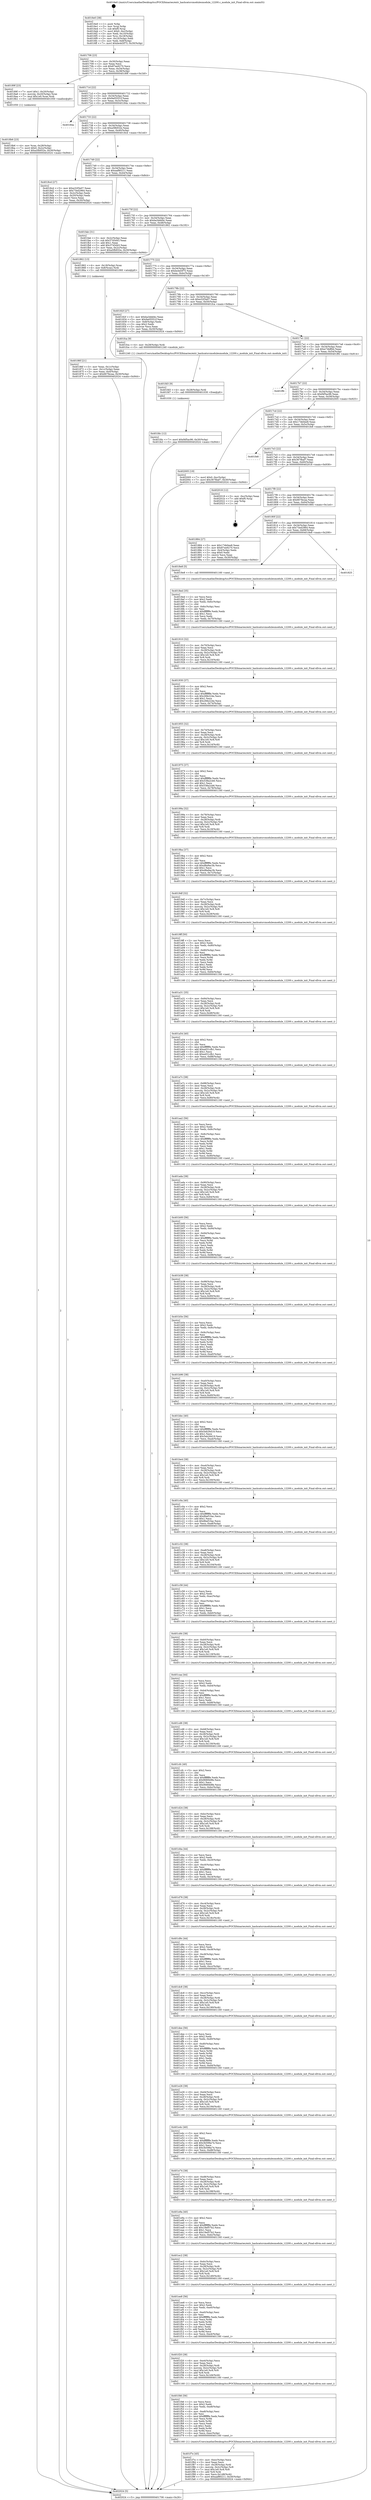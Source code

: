 digraph "0x4016e0" {
  label = "0x4016e0 (/mnt/c/Users/mathe/Desktop/tcc/POCII/binaries/extr_hashcatsrcmodulesmodule_12200.c_module_init_Final-ollvm.out::main(0))"
  labelloc = "t"
  node[shape=record]

  Entry [label="",width=0.3,height=0.3,shape=circle,fillcolor=black,style=filled]
  "0x401706" [label="{
     0x401706 [23]\l
     | [instrs]\l
     &nbsp;&nbsp;0x401706 \<+3\>: mov -0x30(%rbp),%eax\l
     &nbsp;&nbsp;0x401709 \<+2\>: mov %eax,%ecx\l
     &nbsp;&nbsp;0x40170b \<+6\>: sub $0x87ee9270,%ecx\l
     &nbsp;&nbsp;0x401711 \<+3\>: mov %eax,-0x34(%rbp)\l
     &nbsp;&nbsp;0x401714 \<+3\>: mov %ecx,-0x38(%rbp)\l
     &nbsp;&nbsp;0x401717 \<+6\>: je 000000000040189f \<main+0x1bf\>\l
  }"]
  "0x40189f" [label="{
     0x40189f [23]\l
     | [instrs]\l
     &nbsp;&nbsp;0x40189f \<+7\>: movl $0x1,-0x20(%rbp)\l
     &nbsp;&nbsp;0x4018a6 \<+4\>: movslq -0x20(%rbp),%rax\l
     &nbsp;&nbsp;0x4018aa \<+7\>: imul $0x1e0,%rax,%rdi\l
     &nbsp;&nbsp;0x4018b1 \<+5\>: call 0000000000401050 \<malloc@plt\>\l
     | [calls]\l
     &nbsp;&nbsp;0x401050 \{1\} (unknown)\l
  }"]
  "0x40171d" [label="{
     0x40171d [22]\l
     | [instrs]\l
     &nbsp;&nbsp;0x40171d \<+5\>: jmp 0000000000401722 \<main+0x42\>\l
     &nbsp;&nbsp;0x401722 \<+3\>: mov -0x34(%rbp),%eax\l
     &nbsp;&nbsp;0x401725 \<+5\>: sub $0x9a05551f,%eax\l
     &nbsp;&nbsp;0x40172a \<+3\>: mov %eax,-0x3c(%rbp)\l
     &nbsp;&nbsp;0x40172d \<+6\>: je 000000000040184a \<main+0x16a\>\l
  }"]
  Exit [label="",width=0.3,height=0.3,shape=circle,fillcolor=black,style=filled,peripheries=2]
  "0x40184a" [label="{
     0x40184a\l
  }", style=dashed]
  "0x401733" [label="{
     0x401733 [22]\l
     | [instrs]\l
     &nbsp;&nbsp;0x401733 \<+5\>: jmp 0000000000401738 \<main+0x58\>\l
     &nbsp;&nbsp;0x401738 \<+3\>: mov -0x34(%rbp),%eax\l
     &nbsp;&nbsp;0x40173b \<+5\>: sub $0xa5fb932e,%eax\l
     &nbsp;&nbsp;0x401740 \<+3\>: mov %eax,-0x40(%rbp)\l
     &nbsp;&nbsp;0x401743 \<+6\>: je 00000000004018cd \<main+0x1ed\>\l
  }"]
  "0x401fdc" [label="{
     0x401fdc [12]\l
     | [instrs]\l
     &nbsp;&nbsp;0x401fdc \<+7\>: movl $0xf4f5ac96,-0x30(%rbp)\l
     &nbsp;&nbsp;0x401fe3 \<+5\>: jmp 0000000000402024 \<main+0x944\>\l
  }"]
  "0x4018cd" [label="{
     0x4018cd [27]\l
     | [instrs]\l
     &nbsp;&nbsp;0x4018cd \<+5\>: mov $0xe32f3e07,%eax\l
     &nbsp;&nbsp;0x4018d2 \<+5\>: mov $0x73ed2964,%ecx\l
     &nbsp;&nbsp;0x4018d7 \<+3\>: mov -0x2c(%rbp),%edx\l
     &nbsp;&nbsp;0x4018da \<+3\>: cmp -0x20(%rbp),%edx\l
     &nbsp;&nbsp;0x4018dd \<+3\>: cmovl %ecx,%eax\l
     &nbsp;&nbsp;0x4018e0 \<+3\>: mov %eax,-0x30(%rbp)\l
     &nbsp;&nbsp;0x4018e3 \<+5\>: jmp 0000000000402024 \<main+0x944\>\l
  }"]
  "0x401749" [label="{
     0x401749 [22]\l
     | [instrs]\l
     &nbsp;&nbsp;0x401749 \<+5\>: jmp 000000000040174e \<main+0x6e\>\l
     &nbsp;&nbsp;0x40174e \<+3\>: mov -0x34(%rbp),%eax\l
     &nbsp;&nbsp;0x401751 \<+5\>: sub $0xaaf80211,%eax\l
     &nbsp;&nbsp;0x401756 \<+3\>: mov %eax,-0x44(%rbp)\l
     &nbsp;&nbsp;0x401759 \<+6\>: je 0000000000401fab \<main+0x8cb\>\l
  }"]
  "0x401fd3" [label="{
     0x401fd3 [9]\l
     | [instrs]\l
     &nbsp;&nbsp;0x401fd3 \<+4\>: mov -0x28(%rbp),%rdi\l
     &nbsp;&nbsp;0x401fd7 \<+5\>: call 0000000000401030 \<free@plt\>\l
     | [calls]\l
     &nbsp;&nbsp;0x401030 \{1\} (unknown)\l
  }"]
  "0x401fab" [label="{
     0x401fab [31]\l
     | [instrs]\l
     &nbsp;&nbsp;0x401fab \<+3\>: mov -0x2c(%rbp),%eax\l
     &nbsp;&nbsp;0x401fae \<+5\>: sub $0x3745d43,%eax\l
     &nbsp;&nbsp;0x401fb3 \<+3\>: add $0x1,%eax\l
     &nbsp;&nbsp;0x401fb6 \<+5\>: add $0x3745d43,%eax\l
     &nbsp;&nbsp;0x401fbb \<+3\>: mov %eax,-0x2c(%rbp)\l
     &nbsp;&nbsp;0x401fbe \<+7\>: movl $0xa5fb932e,-0x30(%rbp)\l
     &nbsp;&nbsp;0x401fc5 \<+5\>: jmp 0000000000402024 \<main+0x944\>\l
  }"]
  "0x40175f" [label="{
     0x40175f [22]\l
     | [instrs]\l
     &nbsp;&nbsp;0x40175f \<+5\>: jmp 0000000000401764 \<main+0x84\>\l
     &nbsp;&nbsp;0x401764 \<+3\>: mov -0x34(%rbp),%eax\l
     &nbsp;&nbsp;0x401767 \<+5\>: sub $0xba3ddd4c,%eax\l
     &nbsp;&nbsp;0x40176c \<+3\>: mov %eax,-0x48(%rbp)\l
     &nbsp;&nbsp;0x40176f \<+6\>: je 0000000000401862 \<main+0x182\>\l
  }"]
  "0x401f7e" [label="{
     0x401f7e [45]\l
     | [instrs]\l
     &nbsp;&nbsp;0x401f7e \<+6\>: mov -0xec(%rbp),%ecx\l
     &nbsp;&nbsp;0x401f84 \<+3\>: imul %eax,%ecx\l
     &nbsp;&nbsp;0x401f87 \<+4\>: mov -0x28(%rbp),%rdi\l
     &nbsp;&nbsp;0x401f8b \<+4\>: movslq -0x2c(%rbp),%r8\l
     &nbsp;&nbsp;0x401f8f \<+7\>: imul $0x1e0,%r8,%r8\l
     &nbsp;&nbsp;0x401f96 \<+3\>: add %r8,%rdi\l
     &nbsp;&nbsp;0x401f99 \<+6\>: mov %ecx,0x1d8(%rdi)\l
     &nbsp;&nbsp;0x401f9f \<+7\>: movl $0xaaf80211,-0x30(%rbp)\l
     &nbsp;&nbsp;0x401fa6 \<+5\>: jmp 0000000000402024 \<main+0x944\>\l
  }"]
  "0x401862" [label="{
     0x401862 [13]\l
     | [instrs]\l
     &nbsp;&nbsp;0x401862 \<+4\>: mov -0x18(%rbp),%rax\l
     &nbsp;&nbsp;0x401866 \<+4\>: mov 0x8(%rax),%rdi\l
     &nbsp;&nbsp;0x40186a \<+5\>: call 0000000000401060 \<atoi@plt\>\l
     | [calls]\l
     &nbsp;&nbsp;0x401060 \{1\} (unknown)\l
  }"]
  "0x401775" [label="{
     0x401775 [22]\l
     | [instrs]\l
     &nbsp;&nbsp;0x401775 \<+5\>: jmp 000000000040177a \<main+0x9a\>\l
     &nbsp;&nbsp;0x40177a \<+3\>: mov -0x34(%rbp),%eax\l
     &nbsp;&nbsp;0x40177d \<+5\>: sub $0xbe4d3f75,%eax\l
     &nbsp;&nbsp;0x401782 \<+3\>: mov %eax,-0x4c(%rbp)\l
     &nbsp;&nbsp;0x401785 \<+6\>: je 000000000040182f \<main+0x14f\>\l
  }"]
  "0x401f46" [label="{
     0x401f46 [56]\l
     | [instrs]\l
     &nbsp;&nbsp;0x401f46 \<+2\>: xor %ecx,%ecx\l
     &nbsp;&nbsp;0x401f48 \<+5\>: mov $0x2,%edx\l
     &nbsp;&nbsp;0x401f4d \<+6\>: mov %edx,-0xe8(%rbp)\l
     &nbsp;&nbsp;0x401f53 \<+1\>: cltd\l
     &nbsp;&nbsp;0x401f54 \<+6\>: mov -0xe8(%rbp),%esi\l
     &nbsp;&nbsp;0x401f5a \<+2\>: idiv %esi\l
     &nbsp;&nbsp;0x401f5c \<+6\>: imul $0xfffffffe,%edx,%edx\l
     &nbsp;&nbsp;0x401f62 \<+3\>: mov %ecx,%r9d\l
     &nbsp;&nbsp;0x401f65 \<+3\>: sub %edx,%r9d\l
     &nbsp;&nbsp;0x401f68 \<+2\>: mov %ecx,%edx\l
     &nbsp;&nbsp;0x401f6a \<+3\>: sub $0x1,%edx\l
     &nbsp;&nbsp;0x401f6d \<+3\>: add %edx,%r9d\l
     &nbsp;&nbsp;0x401f70 \<+3\>: sub %r9d,%ecx\l
     &nbsp;&nbsp;0x401f73 \<+6\>: mov %ecx,-0xec(%rbp)\l
     &nbsp;&nbsp;0x401f79 \<+5\>: call 0000000000401160 \<next_i\>\l
     | [calls]\l
     &nbsp;&nbsp;0x401160 \{1\} (/mnt/c/Users/mathe/Desktop/tcc/POCII/binaries/extr_hashcatsrcmodulesmodule_12200.c_module_init_Final-ollvm.out::next_i)\l
  }"]
  "0x40182f" [label="{
     0x40182f [27]\l
     | [instrs]\l
     &nbsp;&nbsp;0x40182f \<+5\>: mov $0xba3ddd4c,%eax\l
     &nbsp;&nbsp;0x401834 \<+5\>: mov $0x9a05551f,%ecx\l
     &nbsp;&nbsp;0x401839 \<+3\>: mov -0x8(%rbp),%edx\l
     &nbsp;&nbsp;0x40183c \<+3\>: cmp $0x2,%edx\l
     &nbsp;&nbsp;0x40183f \<+3\>: cmovne %ecx,%eax\l
     &nbsp;&nbsp;0x401842 \<+3\>: mov %eax,-0x30(%rbp)\l
     &nbsp;&nbsp;0x401845 \<+5\>: jmp 0000000000402024 \<main+0x944\>\l
  }"]
  "0x40178b" [label="{
     0x40178b [22]\l
     | [instrs]\l
     &nbsp;&nbsp;0x40178b \<+5\>: jmp 0000000000401790 \<main+0xb0\>\l
     &nbsp;&nbsp;0x401790 \<+3\>: mov -0x34(%rbp),%eax\l
     &nbsp;&nbsp;0x401793 \<+5\>: sub $0xe32f3e07,%eax\l
     &nbsp;&nbsp;0x401798 \<+3\>: mov %eax,-0x50(%rbp)\l
     &nbsp;&nbsp;0x40179b \<+6\>: je 0000000000401fca \<main+0x8ea\>\l
  }"]
  "0x402024" [label="{
     0x402024 [5]\l
     | [instrs]\l
     &nbsp;&nbsp;0x402024 \<+5\>: jmp 0000000000401706 \<main+0x26\>\l
  }"]
  "0x4016e0" [label="{
     0x4016e0 [38]\l
     | [instrs]\l
     &nbsp;&nbsp;0x4016e0 \<+1\>: push %rbp\l
     &nbsp;&nbsp;0x4016e1 \<+3\>: mov %rsp,%rbp\l
     &nbsp;&nbsp;0x4016e4 \<+7\>: sub $0xf0,%rsp\l
     &nbsp;&nbsp;0x4016eb \<+7\>: movl $0x0,-0xc(%rbp)\l
     &nbsp;&nbsp;0x4016f2 \<+3\>: mov %edi,-0x10(%rbp)\l
     &nbsp;&nbsp;0x4016f5 \<+4\>: mov %rsi,-0x18(%rbp)\l
     &nbsp;&nbsp;0x4016f9 \<+3\>: mov -0x10(%rbp),%edi\l
     &nbsp;&nbsp;0x4016fc \<+3\>: mov %edi,-0x8(%rbp)\l
     &nbsp;&nbsp;0x4016ff \<+7\>: movl $0xbe4d3f75,-0x30(%rbp)\l
  }"]
  "0x40186f" [label="{
     0x40186f [21]\l
     | [instrs]\l
     &nbsp;&nbsp;0x40186f \<+3\>: mov %eax,-0x1c(%rbp)\l
     &nbsp;&nbsp;0x401872 \<+3\>: mov -0x1c(%rbp),%eax\l
     &nbsp;&nbsp;0x401875 \<+3\>: mov %eax,-0x4(%rbp)\l
     &nbsp;&nbsp;0x401878 \<+7\>: movl $0x667fecaa,-0x30(%rbp)\l
     &nbsp;&nbsp;0x40187f \<+5\>: jmp 0000000000402024 \<main+0x944\>\l
  }"]
  "0x401f20" [label="{
     0x401f20 [38]\l
     | [instrs]\l
     &nbsp;&nbsp;0x401f20 \<+6\>: mov -0xe4(%rbp),%ecx\l
     &nbsp;&nbsp;0x401f26 \<+3\>: imul %eax,%ecx\l
     &nbsp;&nbsp;0x401f29 \<+4\>: mov -0x28(%rbp),%rdi\l
     &nbsp;&nbsp;0x401f2d \<+4\>: movslq -0x2c(%rbp),%r8\l
     &nbsp;&nbsp;0x401f31 \<+7\>: imul $0x1e0,%r8,%r8\l
     &nbsp;&nbsp;0x401f38 \<+3\>: add %r8,%rdi\l
     &nbsp;&nbsp;0x401f3b \<+6\>: mov %ecx,0x1d4(%rdi)\l
     &nbsp;&nbsp;0x401f41 \<+5\>: call 0000000000401160 \<next_i\>\l
     | [calls]\l
     &nbsp;&nbsp;0x401160 \{1\} (/mnt/c/Users/mathe/Desktop/tcc/POCII/binaries/extr_hashcatsrcmodulesmodule_12200.c_module_init_Final-ollvm.out::next_i)\l
  }"]
  "0x401fca" [label="{
     0x401fca [9]\l
     | [instrs]\l
     &nbsp;&nbsp;0x401fca \<+4\>: mov -0x28(%rbp),%rdi\l
     &nbsp;&nbsp;0x401fce \<+5\>: call 0000000000401240 \<module_init\>\l
     | [calls]\l
     &nbsp;&nbsp;0x401240 \{1\} (/mnt/c/Users/mathe/Desktop/tcc/POCII/binaries/extr_hashcatsrcmodulesmodule_12200.c_module_init_Final-ollvm.out::module_init)\l
  }"]
  "0x4017a1" [label="{
     0x4017a1 [22]\l
     | [instrs]\l
     &nbsp;&nbsp;0x4017a1 \<+5\>: jmp 00000000004017a6 \<main+0xc6\>\l
     &nbsp;&nbsp;0x4017a6 \<+3\>: mov -0x34(%rbp),%eax\l
     &nbsp;&nbsp;0x4017a9 \<+5\>: sub $0xe74bff44,%eax\l
     &nbsp;&nbsp;0x4017ae \<+3\>: mov %eax,-0x54(%rbp)\l
     &nbsp;&nbsp;0x4017b1 \<+6\>: je 0000000000401ff4 \<main+0x914\>\l
  }"]
  "0x401ee8" [label="{
     0x401ee8 [56]\l
     | [instrs]\l
     &nbsp;&nbsp;0x401ee8 \<+2\>: xor %ecx,%ecx\l
     &nbsp;&nbsp;0x401eea \<+5\>: mov $0x2,%edx\l
     &nbsp;&nbsp;0x401eef \<+6\>: mov %edx,-0xe0(%rbp)\l
     &nbsp;&nbsp;0x401ef5 \<+1\>: cltd\l
     &nbsp;&nbsp;0x401ef6 \<+6\>: mov -0xe0(%rbp),%esi\l
     &nbsp;&nbsp;0x401efc \<+2\>: idiv %esi\l
     &nbsp;&nbsp;0x401efe \<+6\>: imul $0xfffffffe,%edx,%edx\l
     &nbsp;&nbsp;0x401f04 \<+3\>: mov %ecx,%r9d\l
     &nbsp;&nbsp;0x401f07 \<+3\>: sub %edx,%r9d\l
     &nbsp;&nbsp;0x401f0a \<+2\>: mov %ecx,%edx\l
     &nbsp;&nbsp;0x401f0c \<+3\>: sub $0x1,%edx\l
     &nbsp;&nbsp;0x401f0f \<+3\>: add %edx,%r9d\l
     &nbsp;&nbsp;0x401f12 \<+3\>: sub %r9d,%ecx\l
     &nbsp;&nbsp;0x401f15 \<+6\>: mov %ecx,-0xe4(%rbp)\l
     &nbsp;&nbsp;0x401f1b \<+5\>: call 0000000000401160 \<next_i\>\l
     | [calls]\l
     &nbsp;&nbsp;0x401160 \{1\} (/mnt/c/Users/mathe/Desktop/tcc/POCII/binaries/extr_hashcatsrcmodulesmodule_12200.c_module_init_Final-ollvm.out::next_i)\l
  }"]
  "0x401ff4" [label="{
     0x401ff4\l
  }", style=dashed]
  "0x4017b7" [label="{
     0x4017b7 [22]\l
     | [instrs]\l
     &nbsp;&nbsp;0x4017b7 \<+5\>: jmp 00000000004017bc \<main+0xdc\>\l
     &nbsp;&nbsp;0x4017bc \<+3\>: mov -0x34(%rbp),%eax\l
     &nbsp;&nbsp;0x4017bf \<+5\>: sub $0xf4f5ac96,%eax\l
     &nbsp;&nbsp;0x4017c4 \<+3\>: mov %eax,-0x58(%rbp)\l
     &nbsp;&nbsp;0x4017c7 \<+6\>: je 0000000000402005 \<main+0x925\>\l
  }"]
  "0x401ec2" [label="{
     0x401ec2 [38]\l
     | [instrs]\l
     &nbsp;&nbsp;0x401ec2 \<+6\>: mov -0xdc(%rbp),%ecx\l
     &nbsp;&nbsp;0x401ec8 \<+3\>: imul %eax,%ecx\l
     &nbsp;&nbsp;0x401ecb \<+4\>: mov -0x28(%rbp),%rdi\l
     &nbsp;&nbsp;0x401ecf \<+4\>: movslq -0x2c(%rbp),%r8\l
     &nbsp;&nbsp;0x401ed3 \<+7\>: imul $0x1e0,%r8,%r8\l
     &nbsp;&nbsp;0x401eda \<+3\>: add %r8,%rdi\l
     &nbsp;&nbsp;0x401edd \<+6\>: mov %ecx,0x1d0(%rdi)\l
     &nbsp;&nbsp;0x401ee3 \<+5\>: call 0000000000401160 \<next_i\>\l
     | [calls]\l
     &nbsp;&nbsp;0x401160 \{1\} (/mnt/c/Users/mathe/Desktop/tcc/POCII/binaries/extr_hashcatsrcmodulesmodule_12200.c_module_init_Final-ollvm.out::next_i)\l
  }"]
  "0x402005" [label="{
     0x402005 [19]\l
     | [instrs]\l
     &nbsp;&nbsp;0x402005 \<+7\>: movl $0x0,-0xc(%rbp)\l
     &nbsp;&nbsp;0x40200c \<+7\>: movl $0x367fbaf7,-0x30(%rbp)\l
     &nbsp;&nbsp;0x402013 \<+5\>: jmp 0000000000402024 \<main+0x944\>\l
  }"]
  "0x4017cd" [label="{
     0x4017cd [22]\l
     | [instrs]\l
     &nbsp;&nbsp;0x4017cd \<+5\>: jmp 00000000004017d2 \<main+0xf2\>\l
     &nbsp;&nbsp;0x4017d2 \<+3\>: mov -0x34(%rbp),%eax\l
     &nbsp;&nbsp;0x4017d5 \<+5\>: sub $0x174b0ee8,%eax\l
     &nbsp;&nbsp;0x4017da \<+3\>: mov %eax,-0x5c(%rbp)\l
     &nbsp;&nbsp;0x4017dd \<+6\>: je 0000000000401fe8 \<main+0x908\>\l
  }"]
  "0x401e9a" [label="{
     0x401e9a [40]\l
     | [instrs]\l
     &nbsp;&nbsp;0x401e9a \<+5\>: mov $0x2,%ecx\l
     &nbsp;&nbsp;0x401e9f \<+1\>: cltd\l
     &nbsp;&nbsp;0x401ea0 \<+2\>: idiv %ecx\l
     &nbsp;&nbsp;0x401ea2 \<+6\>: imul $0xfffffffe,%edx,%ecx\l
     &nbsp;&nbsp;0x401ea8 \<+6\>: add $0x19ef57b2,%ecx\l
     &nbsp;&nbsp;0x401eae \<+3\>: add $0x1,%ecx\l
     &nbsp;&nbsp;0x401eb1 \<+6\>: sub $0x19ef57b2,%ecx\l
     &nbsp;&nbsp;0x401eb7 \<+6\>: mov %ecx,-0xdc(%rbp)\l
     &nbsp;&nbsp;0x401ebd \<+5\>: call 0000000000401160 \<next_i\>\l
     | [calls]\l
     &nbsp;&nbsp;0x401160 \{1\} (/mnt/c/Users/mathe/Desktop/tcc/POCII/binaries/extr_hashcatsrcmodulesmodule_12200.c_module_init_Final-ollvm.out::next_i)\l
  }"]
  "0x401fe8" [label="{
     0x401fe8\l
  }", style=dashed]
  "0x4017e3" [label="{
     0x4017e3 [22]\l
     | [instrs]\l
     &nbsp;&nbsp;0x4017e3 \<+5\>: jmp 00000000004017e8 \<main+0x108\>\l
     &nbsp;&nbsp;0x4017e8 \<+3\>: mov -0x34(%rbp),%eax\l
     &nbsp;&nbsp;0x4017eb \<+5\>: sub $0x367fbaf7,%eax\l
     &nbsp;&nbsp;0x4017f0 \<+3\>: mov %eax,-0x60(%rbp)\l
     &nbsp;&nbsp;0x4017f3 \<+6\>: je 0000000000402018 \<main+0x938\>\l
  }"]
  "0x401e74" [label="{
     0x401e74 [38]\l
     | [instrs]\l
     &nbsp;&nbsp;0x401e74 \<+6\>: mov -0xd8(%rbp),%ecx\l
     &nbsp;&nbsp;0x401e7a \<+3\>: imul %eax,%ecx\l
     &nbsp;&nbsp;0x401e7d \<+4\>: mov -0x28(%rbp),%rdi\l
     &nbsp;&nbsp;0x401e81 \<+4\>: movslq -0x2c(%rbp),%r8\l
     &nbsp;&nbsp;0x401e85 \<+7\>: imul $0x1e0,%r8,%r8\l
     &nbsp;&nbsp;0x401e8c \<+3\>: add %r8,%rdi\l
     &nbsp;&nbsp;0x401e8f \<+6\>: mov %ecx,0x198(%rdi)\l
     &nbsp;&nbsp;0x401e95 \<+5\>: call 0000000000401160 \<next_i\>\l
     | [calls]\l
     &nbsp;&nbsp;0x401160 \{1\} (/mnt/c/Users/mathe/Desktop/tcc/POCII/binaries/extr_hashcatsrcmodulesmodule_12200.c_module_init_Final-ollvm.out::next_i)\l
  }"]
  "0x402018" [label="{
     0x402018 [12]\l
     | [instrs]\l
     &nbsp;&nbsp;0x402018 \<+3\>: mov -0xc(%rbp),%eax\l
     &nbsp;&nbsp;0x40201b \<+7\>: add $0xf0,%rsp\l
     &nbsp;&nbsp;0x402022 \<+1\>: pop %rbp\l
     &nbsp;&nbsp;0x402023 \<+1\>: ret\l
  }"]
  "0x4017f9" [label="{
     0x4017f9 [22]\l
     | [instrs]\l
     &nbsp;&nbsp;0x4017f9 \<+5\>: jmp 00000000004017fe \<main+0x11e\>\l
     &nbsp;&nbsp;0x4017fe \<+3\>: mov -0x34(%rbp),%eax\l
     &nbsp;&nbsp;0x401801 \<+5\>: sub $0x667fecaa,%eax\l
     &nbsp;&nbsp;0x401806 \<+3\>: mov %eax,-0x64(%rbp)\l
     &nbsp;&nbsp;0x401809 \<+6\>: je 0000000000401884 \<main+0x1a4\>\l
  }"]
  "0x401e4c" [label="{
     0x401e4c [40]\l
     | [instrs]\l
     &nbsp;&nbsp;0x401e4c \<+5\>: mov $0x2,%ecx\l
     &nbsp;&nbsp;0x401e51 \<+1\>: cltd\l
     &nbsp;&nbsp;0x401e52 \<+2\>: idiv %ecx\l
     &nbsp;&nbsp;0x401e54 \<+6\>: imul $0xfffffffe,%edx,%ecx\l
     &nbsp;&nbsp;0x401e5a \<+6\>: add $0x3b598a74,%ecx\l
     &nbsp;&nbsp;0x401e60 \<+3\>: add $0x1,%ecx\l
     &nbsp;&nbsp;0x401e63 \<+6\>: sub $0x3b598a74,%ecx\l
     &nbsp;&nbsp;0x401e69 \<+6\>: mov %ecx,-0xd8(%rbp)\l
     &nbsp;&nbsp;0x401e6f \<+5\>: call 0000000000401160 \<next_i\>\l
     | [calls]\l
     &nbsp;&nbsp;0x401160 \{1\} (/mnt/c/Users/mathe/Desktop/tcc/POCII/binaries/extr_hashcatsrcmodulesmodule_12200.c_module_init_Final-ollvm.out::next_i)\l
  }"]
  "0x401884" [label="{
     0x401884 [27]\l
     | [instrs]\l
     &nbsp;&nbsp;0x401884 \<+5\>: mov $0x174b0ee8,%eax\l
     &nbsp;&nbsp;0x401889 \<+5\>: mov $0x87ee9270,%ecx\l
     &nbsp;&nbsp;0x40188e \<+3\>: mov -0x4(%rbp),%edx\l
     &nbsp;&nbsp;0x401891 \<+3\>: cmp $0x0,%edx\l
     &nbsp;&nbsp;0x401894 \<+3\>: cmove %ecx,%eax\l
     &nbsp;&nbsp;0x401897 \<+3\>: mov %eax,-0x30(%rbp)\l
     &nbsp;&nbsp;0x40189a \<+5\>: jmp 0000000000402024 \<main+0x944\>\l
  }"]
  "0x40180f" [label="{
     0x40180f [22]\l
     | [instrs]\l
     &nbsp;&nbsp;0x40180f \<+5\>: jmp 0000000000401814 \<main+0x134\>\l
     &nbsp;&nbsp;0x401814 \<+3\>: mov -0x34(%rbp),%eax\l
     &nbsp;&nbsp;0x401817 \<+5\>: sub $0x73ed2964,%eax\l
     &nbsp;&nbsp;0x40181c \<+3\>: mov %eax,-0x68(%rbp)\l
     &nbsp;&nbsp;0x40181f \<+6\>: je 00000000004018e8 \<main+0x208\>\l
  }"]
  "0x4018b6" [label="{
     0x4018b6 [23]\l
     | [instrs]\l
     &nbsp;&nbsp;0x4018b6 \<+4\>: mov %rax,-0x28(%rbp)\l
     &nbsp;&nbsp;0x4018ba \<+7\>: movl $0x0,-0x2c(%rbp)\l
     &nbsp;&nbsp;0x4018c1 \<+7\>: movl $0xa5fb932e,-0x30(%rbp)\l
     &nbsp;&nbsp;0x4018c8 \<+5\>: jmp 0000000000402024 \<main+0x944\>\l
  }"]
  "0x401e26" [label="{
     0x401e26 [38]\l
     | [instrs]\l
     &nbsp;&nbsp;0x401e26 \<+6\>: mov -0xd4(%rbp),%ecx\l
     &nbsp;&nbsp;0x401e2c \<+3\>: imul %eax,%ecx\l
     &nbsp;&nbsp;0x401e2f \<+4\>: mov -0x28(%rbp),%rdi\l
     &nbsp;&nbsp;0x401e33 \<+4\>: movslq -0x2c(%rbp),%r8\l
     &nbsp;&nbsp;0x401e37 \<+7\>: imul $0x1e0,%r8,%r8\l
     &nbsp;&nbsp;0x401e3e \<+3\>: add %r8,%rdi\l
     &nbsp;&nbsp;0x401e41 \<+6\>: mov %ecx,0x194(%rdi)\l
     &nbsp;&nbsp;0x401e47 \<+5\>: call 0000000000401160 \<next_i\>\l
     | [calls]\l
     &nbsp;&nbsp;0x401160 \{1\} (/mnt/c/Users/mathe/Desktop/tcc/POCII/binaries/extr_hashcatsrcmodulesmodule_12200.c_module_init_Final-ollvm.out::next_i)\l
  }"]
  "0x4018e8" [label="{
     0x4018e8 [5]\l
     | [instrs]\l
     &nbsp;&nbsp;0x4018e8 \<+5\>: call 0000000000401160 \<next_i\>\l
     | [calls]\l
     &nbsp;&nbsp;0x401160 \{1\} (/mnt/c/Users/mathe/Desktop/tcc/POCII/binaries/extr_hashcatsrcmodulesmodule_12200.c_module_init_Final-ollvm.out::next_i)\l
  }"]
  "0x401825" [label="{
     0x401825\l
  }", style=dashed]
  "0x4018ed" [label="{
     0x4018ed [35]\l
     | [instrs]\l
     &nbsp;&nbsp;0x4018ed \<+2\>: xor %ecx,%ecx\l
     &nbsp;&nbsp;0x4018ef \<+5\>: mov $0x2,%edx\l
     &nbsp;&nbsp;0x4018f4 \<+3\>: mov %edx,-0x6c(%rbp)\l
     &nbsp;&nbsp;0x4018f7 \<+1\>: cltd\l
     &nbsp;&nbsp;0x4018f8 \<+3\>: mov -0x6c(%rbp),%esi\l
     &nbsp;&nbsp;0x4018fb \<+2\>: idiv %esi\l
     &nbsp;&nbsp;0x4018fd \<+6\>: imul $0xfffffffe,%edx,%edx\l
     &nbsp;&nbsp;0x401903 \<+3\>: sub $0x1,%ecx\l
     &nbsp;&nbsp;0x401906 \<+2\>: sub %ecx,%edx\l
     &nbsp;&nbsp;0x401908 \<+3\>: mov %edx,-0x70(%rbp)\l
     &nbsp;&nbsp;0x40190b \<+5\>: call 0000000000401160 \<next_i\>\l
     | [calls]\l
     &nbsp;&nbsp;0x401160 \{1\} (/mnt/c/Users/mathe/Desktop/tcc/POCII/binaries/extr_hashcatsrcmodulesmodule_12200.c_module_init_Final-ollvm.out::next_i)\l
  }"]
  "0x401910" [label="{
     0x401910 [32]\l
     | [instrs]\l
     &nbsp;&nbsp;0x401910 \<+3\>: mov -0x70(%rbp),%ecx\l
     &nbsp;&nbsp;0x401913 \<+3\>: imul %eax,%ecx\l
     &nbsp;&nbsp;0x401916 \<+4\>: mov -0x28(%rbp),%rdi\l
     &nbsp;&nbsp;0x40191a \<+4\>: movslq -0x2c(%rbp),%r8\l
     &nbsp;&nbsp;0x40191e \<+7\>: imul $0x1e0,%r8,%r8\l
     &nbsp;&nbsp;0x401925 \<+3\>: add %r8,%rdi\l
     &nbsp;&nbsp;0x401928 \<+3\>: mov %ecx,0x10(%rdi)\l
     &nbsp;&nbsp;0x40192b \<+5\>: call 0000000000401160 \<next_i\>\l
     | [calls]\l
     &nbsp;&nbsp;0x401160 \{1\} (/mnt/c/Users/mathe/Desktop/tcc/POCII/binaries/extr_hashcatsrcmodulesmodule_12200.c_module_init_Final-ollvm.out::next_i)\l
  }"]
  "0x401930" [label="{
     0x401930 [37]\l
     | [instrs]\l
     &nbsp;&nbsp;0x401930 \<+5\>: mov $0x2,%ecx\l
     &nbsp;&nbsp;0x401935 \<+1\>: cltd\l
     &nbsp;&nbsp;0x401936 \<+2\>: idiv %ecx\l
     &nbsp;&nbsp;0x401938 \<+6\>: imul $0xfffffffe,%edx,%ecx\l
     &nbsp;&nbsp;0x40193e \<+6\>: sub $0x26fe224e,%ecx\l
     &nbsp;&nbsp;0x401944 \<+3\>: add $0x1,%ecx\l
     &nbsp;&nbsp;0x401947 \<+6\>: add $0x26fe224e,%ecx\l
     &nbsp;&nbsp;0x40194d \<+3\>: mov %ecx,-0x74(%rbp)\l
     &nbsp;&nbsp;0x401950 \<+5\>: call 0000000000401160 \<next_i\>\l
     | [calls]\l
     &nbsp;&nbsp;0x401160 \{1\} (/mnt/c/Users/mathe/Desktop/tcc/POCII/binaries/extr_hashcatsrcmodulesmodule_12200.c_module_init_Final-ollvm.out::next_i)\l
  }"]
  "0x401955" [label="{
     0x401955 [32]\l
     | [instrs]\l
     &nbsp;&nbsp;0x401955 \<+3\>: mov -0x74(%rbp),%ecx\l
     &nbsp;&nbsp;0x401958 \<+3\>: imul %eax,%ecx\l
     &nbsp;&nbsp;0x40195b \<+4\>: mov -0x28(%rbp),%rdi\l
     &nbsp;&nbsp;0x40195f \<+4\>: movslq -0x2c(%rbp),%r8\l
     &nbsp;&nbsp;0x401963 \<+7\>: imul $0x1e0,%r8,%r8\l
     &nbsp;&nbsp;0x40196a \<+3\>: add %r8,%rdi\l
     &nbsp;&nbsp;0x40196d \<+3\>: mov %ecx,0x14(%rdi)\l
     &nbsp;&nbsp;0x401970 \<+5\>: call 0000000000401160 \<next_i\>\l
     | [calls]\l
     &nbsp;&nbsp;0x401160 \{1\} (/mnt/c/Users/mathe/Desktop/tcc/POCII/binaries/extr_hashcatsrcmodulesmodule_12200.c_module_init_Final-ollvm.out::next_i)\l
  }"]
  "0x401975" [label="{
     0x401975 [37]\l
     | [instrs]\l
     &nbsp;&nbsp;0x401975 \<+5\>: mov $0x2,%ecx\l
     &nbsp;&nbsp;0x40197a \<+1\>: cltd\l
     &nbsp;&nbsp;0x40197b \<+2\>: idiv %ecx\l
     &nbsp;&nbsp;0x40197d \<+6\>: imul $0xfffffffe,%edx,%ecx\l
     &nbsp;&nbsp;0x401983 \<+6\>: add $0x538a2cb6,%ecx\l
     &nbsp;&nbsp;0x401989 \<+3\>: add $0x1,%ecx\l
     &nbsp;&nbsp;0x40198c \<+6\>: sub $0x538a2cb6,%ecx\l
     &nbsp;&nbsp;0x401992 \<+3\>: mov %ecx,-0x78(%rbp)\l
     &nbsp;&nbsp;0x401995 \<+5\>: call 0000000000401160 \<next_i\>\l
     | [calls]\l
     &nbsp;&nbsp;0x401160 \{1\} (/mnt/c/Users/mathe/Desktop/tcc/POCII/binaries/extr_hashcatsrcmodulesmodule_12200.c_module_init_Final-ollvm.out::next_i)\l
  }"]
  "0x40199a" [label="{
     0x40199a [32]\l
     | [instrs]\l
     &nbsp;&nbsp;0x40199a \<+3\>: mov -0x78(%rbp),%ecx\l
     &nbsp;&nbsp;0x40199d \<+3\>: imul %eax,%ecx\l
     &nbsp;&nbsp;0x4019a0 \<+4\>: mov -0x28(%rbp),%rdi\l
     &nbsp;&nbsp;0x4019a4 \<+4\>: movslq -0x2c(%rbp),%r8\l
     &nbsp;&nbsp;0x4019a8 \<+7\>: imul $0x1e0,%r8,%r8\l
     &nbsp;&nbsp;0x4019af \<+3\>: add %r8,%rdi\l
     &nbsp;&nbsp;0x4019b2 \<+3\>: mov %ecx,0x18(%rdi)\l
     &nbsp;&nbsp;0x4019b5 \<+5\>: call 0000000000401160 \<next_i\>\l
     | [calls]\l
     &nbsp;&nbsp;0x401160 \{1\} (/mnt/c/Users/mathe/Desktop/tcc/POCII/binaries/extr_hashcatsrcmodulesmodule_12200.c_module_init_Final-ollvm.out::next_i)\l
  }"]
  "0x4019ba" [label="{
     0x4019ba [37]\l
     | [instrs]\l
     &nbsp;&nbsp;0x4019ba \<+5\>: mov $0x2,%ecx\l
     &nbsp;&nbsp;0x4019bf \<+1\>: cltd\l
     &nbsp;&nbsp;0x4019c0 \<+2\>: idiv %ecx\l
     &nbsp;&nbsp;0x4019c2 \<+6\>: imul $0xfffffffe,%edx,%ecx\l
     &nbsp;&nbsp;0x4019c8 \<+6\>: sub $0xd8a9ac3b,%ecx\l
     &nbsp;&nbsp;0x4019ce \<+3\>: add $0x1,%ecx\l
     &nbsp;&nbsp;0x4019d1 \<+6\>: add $0xd8a9ac3b,%ecx\l
     &nbsp;&nbsp;0x4019d7 \<+3\>: mov %ecx,-0x7c(%rbp)\l
     &nbsp;&nbsp;0x4019da \<+5\>: call 0000000000401160 \<next_i\>\l
     | [calls]\l
     &nbsp;&nbsp;0x401160 \{1\} (/mnt/c/Users/mathe/Desktop/tcc/POCII/binaries/extr_hashcatsrcmodulesmodule_12200.c_module_init_Final-ollvm.out::next_i)\l
  }"]
  "0x4019df" [label="{
     0x4019df [32]\l
     | [instrs]\l
     &nbsp;&nbsp;0x4019df \<+3\>: mov -0x7c(%rbp),%ecx\l
     &nbsp;&nbsp;0x4019e2 \<+3\>: imul %eax,%ecx\l
     &nbsp;&nbsp;0x4019e5 \<+4\>: mov -0x28(%rbp),%rdi\l
     &nbsp;&nbsp;0x4019e9 \<+4\>: movslq -0x2c(%rbp),%r8\l
     &nbsp;&nbsp;0x4019ed \<+7\>: imul $0x1e0,%r8,%r8\l
     &nbsp;&nbsp;0x4019f4 \<+3\>: add %r8,%rdi\l
     &nbsp;&nbsp;0x4019f7 \<+3\>: mov %ecx,0x28(%rdi)\l
     &nbsp;&nbsp;0x4019fa \<+5\>: call 0000000000401160 \<next_i\>\l
     | [calls]\l
     &nbsp;&nbsp;0x401160 \{1\} (/mnt/c/Users/mathe/Desktop/tcc/POCII/binaries/extr_hashcatsrcmodulesmodule_12200.c_module_init_Final-ollvm.out::next_i)\l
  }"]
  "0x4019ff" [label="{
     0x4019ff [50]\l
     | [instrs]\l
     &nbsp;&nbsp;0x4019ff \<+2\>: xor %ecx,%ecx\l
     &nbsp;&nbsp;0x401a01 \<+5\>: mov $0x2,%edx\l
     &nbsp;&nbsp;0x401a06 \<+3\>: mov %edx,-0x80(%rbp)\l
     &nbsp;&nbsp;0x401a09 \<+1\>: cltd\l
     &nbsp;&nbsp;0x401a0a \<+3\>: mov -0x80(%rbp),%esi\l
     &nbsp;&nbsp;0x401a0d \<+2\>: idiv %esi\l
     &nbsp;&nbsp;0x401a0f \<+6\>: imul $0xfffffffe,%edx,%edx\l
     &nbsp;&nbsp;0x401a15 \<+3\>: mov %ecx,%r9d\l
     &nbsp;&nbsp;0x401a18 \<+3\>: sub %edx,%r9d\l
     &nbsp;&nbsp;0x401a1b \<+2\>: mov %ecx,%edx\l
     &nbsp;&nbsp;0x401a1d \<+3\>: sub $0x1,%edx\l
     &nbsp;&nbsp;0x401a20 \<+3\>: add %edx,%r9d\l
     &nbsp;&nbsp;0x401a23 \<+3\>: sub %r9d,%ecx\l
     &nbsp;&nbsp;0x401a26 \<+6\>: mov %ecx,-0x84(%rbp)\l
     &nbsp;&nbsp;0x401a2c \<+5\>: call 0000000000401160 \<next_i\>\l
     | [calls]\l
     &nbsp;&nbsp;0x401160 \{1\} (/mnt/c/Users/mathe/Desktop/tcc/POCII/binaries/extr_hashcatsrcmodulesmodule_12200.c_module_init_Final-ollvm.out::next_i)\l
  }"]
  "0x401a31" [label="{
     0x401a31 [35]\l
     | [instrs]\l
     &nbsp;&nbsp;0x401a31 \<+6\>: mov -0x84(%rbp),%ecx\l
     &nbsp;&nbsp;0x401a37 \<+3\>: imul %eax,%ecx\l
     &nbsp;&nbsp;0x401a3a \<+4\>: mov -0x28(%rbp),%rdi\l
     &nbsp;&nbsp;0x401a3e \<+4\>: movslq -0x2c(%rbp),%r8\l
     &nbsp;&nbsp;0x401a42 \<+7\>: imul $0x1e0,%r8,%r8\l
     &nbsp;&nbsp;0x401a49 \<+3\>: add %r8,%rdi\l
     &nbsp;&nbsp;0x401a4c \<+3\>: mov %ecx,0x48(%rdi)\l
     &nbsp;&nbsp;0x401a4f \<+5\>: call 0000000000401160 \<next_i\>\l
     | [calls]\l
     &nbsp;&nbsp;0x401160 \{1\} (/mnt/c/Users/mathe/Desktop/tcc/POCII/binaries/extr_hashcatsrcmodulesmodule_12200.c_module_init_Final-ollvm.out::next_i)\l
  }"]
  "0x401a54" [label="{
     0x401a54 [40]\l
     | [instrs]\l
     &nbsp;&nbsp;0x401a54 \<+5\>: mov $0x2,%ecx\l
     &nbsp;&nbsp;0x401a59 \<+1\>: cltd\l
     &nbsp;&nbsp;0x401a5a \<+2\>: idiv %ecx\l
     &nbsp;&nbsp;0x401a5c \<+6\>: imul $0xfffffffe,%edx,%ecx\l
     &nbsp;&nbsp;0x401a62 \<+6\>: add $0xed31cfb1,%ecx\l
     &nbsp;&nbsp;0x401a68 \<+3\>: add $0x1,%ecx\l
     &nbsp;&nbsp;0x401a6b \<+6\>: sub $0xed31cfb1,%ecx\l
     &nbsp;&nbsp;0x401a71 \<+6\>: mov %ecx,-0x88(%rbp)\l
     &nbsp;&nbsp;0x401a77 \<+5\>: call 0000000000401160 \<next_i\>\l
     | [calls]\l
     &nbsp;&nbsp;0x401160 \{1\} (/mnt/c/Users/mathe/Desktop/tcc/POCII/binaries/extr_hashcatsrcmodulesmodule_12200.c_module_init_Final-ollvm.out::next_i)\l
  }"]
  "0x401a7c" [label="{
     0x401a7c [38]\l
     | [instrs]\l
     &nbsp;&nbsp;0x401a7c \<+6\>: mov -0x88(%rbp),%ecx\l
     &nbsp;&nbsp;0x401a82 \<+3\>: imul %eax,%ecx\l
     &nbsp;&nbsp;0x401a85 \<+4\>: mov -0x28(%rbp),%rdi\l
     &nbsp;&nbsp;0x401a89 \<+4\>: movslq -0x2c(%rbp),%r8\l
     &nbsp;&nbsp;0x401a8d \<+7\>: imul $0x1e0,%r8,%r8\l
     &nbsp;&nbsp;0x401a94 \<+3\>: add %r8,%rdi\l
     &nbsp;&nbsp;0x401a97 \<+6\>: mov %ecx,0x80(%rdi)\l
     &nbsp;&nbsp;0x401a9d \<+5\>: call 0000000000401160 \<next_i\>\l
     | [calls]\l
     &nbsp;&nbsp;0x401160 \{1\} (/mnt/c/Users/mathe/Desktop/tcc/POCII/binaries/extr_hashcatsrcmodulesmodule_12200.c_module_init_Final-ollvm.out::next_i)\l
  }"]
  "0x401aa2" [label="{
     0x401aa2 [56]\l
     | [instrs]\l
     &nbsp;&nbsp;0x401aa2 \<+2\>: xor %ecx,%ecx\l
     &nbsp;&nbsp;0x401aa4 \<+5\>: mov $0x2,%edx\l
     &nbsp;&nbsp;0x401aa9 \<+6\>: mov %edx,-0x8c(%rbp)\l
     &nbsp;&nbsp;0x401aaf \<+1\>: cltd\l
     &nbsp;&nbsp;0x401ab0 \<+6\>: mov -0x8c(%rbp),%esi\l
     &nbsp;&nbsp;0x401ab6 \<+2\>: idiv %esi\l
     &nbsp;&nbsp;0x401ab8 \<+6\>: imul $0xfffffffe,%edx,%edx\l
     &nbsp;&nbsp;0x401abe \<+3\>: mov %ecx,%r9d\l
     &nbsp;&nbsp;0x401ac1 \<+3\>: sub %edx,%r9d\l
     &nbsp;&nbsp;0x401ac4 \<+2\>: mov %ecx,%edx\l
     &nbsp;&nbsp;0x401ac6 \<+3\>: sub $0x1,%edx\l
     &nbsp;&nbsp;0x401ac9 \<+3\>: add %edx,%r9d\l
     &nbsp;&nbsp;0x401acc \<+3\>: sub %r9d,%ecx\l
     &nbsp;&nbsp;0x401acf \<+6\>: mov %ecx,-0x90(%rbp)\l
     &nbsp;&nbsp;0x401ad5 \<+5\>: call 0000000000401160 \<next_i\>\l
     | [calls]\l
     &nbsp;&nbsp;0x401160 \{1\} (/mnt/c/Users/mathe/Desktop/tcc/POCII/binaries/extr_hashcatsrcmodulesmodule_12200.c_module_init_Final-ollvm.out::next_i)\l
  }"]
  "0x401ada" [label="{
     0x401ada [38]\l
     | [instrs]\l
     &nbsp;&nbsp;0x401ada \<+6\>: mov -0x90(%rbp),%ecx\l
     &nbsp;&nbsp;0x401ae0 \<+3\>: imul %eax,%ecx\l
     &nbsp;&nbsp;0x401ae3 \<+4\>: mov -0x28(%rbp),%rdi\l
     &nbsp;&nbsp;0x401ae7 \<+4\>: movslq -0x2c(%rbp),%r8\l
     &nbsp;&nbsp;0x401aeb \<+7\>: imul $0x1e0,%r8,%r8\l
     &nbsp;&nbsp;0x401af2 \<+3\>: add %r8,%rdi\l
     &nbsp;&nbsp;0x401af5 \<+6\>: mov %ecx,0x84(%rdi)\l
     &nbsp;&nbsp;0x401afb \<+5\>: call 0000000000401160 \<next_i\>\l
     | [calls]\l
     &nbsp;&nbsp;0x401160 \{1\} (/mnt/c/Users/mathe/Desktop/tcc/POCII/binaries/extr_hashcatsrcmodulesmodule_12200.c_module_init_Final-ollvm.out::next_i)\l
  }"]
  "0x401b00" [label="{
     0x401b00 [56]\l
     | [instrs]\l
     &nbsp;&nbsp;0x401b00 \<+2\>: xor %ecx,%ecx\l
     &nbsp;&nbsp;0x401b02 \<+5\>: mov $0x2,%edx\l
     &nbsp;&nbsp;0x401b07 \<+6\>: mov %edx,-0x94(%rbp)\l
     &nbsp;&nbsp;0x401b0d \<+1\>: cltd\l
     &nbsp;&nbsp;0x401b0e \<+6\>: mov -0x94(%rbp),%esi\l
     &nbsp;&nbsp;0x401b14 \<+2\>: idiv %esi\l
     &nbsp;&nbsp;0x401b16 \<+6\>: imul $0xfffffffe,%edx,%edx\l
     &nbsp;&nbsp;0x401b1c \<+3\>: mov %ecx,%r9d\l
     &nbsp;&nbsp;0x401b1f \<+3\>: sub %edx,%r9d\l
     &nbsp;&nbsp;0x401b22 \<+2\>: mov %ecx,%edx\l
     &nbsp;&nbsp;0x401b24 \<+3\>: sub $0x1,%edx\l
     &nbsp;&nbsp;0x401b27 \<+3\>: add %edx,%r9d\l
     &nbsp;&nbsp;0x401b2a \<+3\>: sub %r9d,%ecx\l
     &nbsp;&nbsp;0x401b2d \<+6\>: mov %ecx,-0x98(%rbp)\l
     &nbsp;&nbsp;0x401b33 \<+5\>: call 0000000000401160 \<next_i\>\l
     | [calls]\l
     &nbsp;&nbsp;0x401160 \{1\} (/mnt/c/Users/mathe/Desktop/tcc/POCII/binaries/extr_hashcatsrcmodulesmodule_12200.c_module_init_Final-ollvm.out::next_i)\l
  }"]
  "0x401b38" [label="{
     0x401b38 [38]\l
     | [instrs]\l
     &nbsp;&nbsp;0x401b38 \<+6\>: mov -0x98(%rbp),%ecx\l
     &nbsp;&nbsp;0x401b3e \<+3\>: imul %eax,%ecx\l
     &nbsp;&nbsp;0x401b41 \<+4\>: mov -0x28(%rbp),%rdi\l
     &nbsp;&nbsp;0x401b45 \<+4\>: movslq -0x2c(%rbp),%r8\l
     &nbsp;&nbsp;0x401b49 \<+7\>: imul $0x1e0,%r8,%r8\l
     &nbsp;&nbsp;0x401b50 \<+3\>: add %r8,%rdi\l
     &nbsp;&nbsp;0x401b53 \<+6\>: mov %ecx,0x90(%rdi)\l
     &nbsp;&nbsp;0x401b59 \<+5\>: call 0000000000401160 \<next_i\>\l
     | [calls]\l
     &nbsp;&nbsp;0x401160 \{1\} (/mnt/c/Users/mathe/Desktop/tcc/POCII/binaries/extr_hashcatsrcmodulesmodule_12200.c_module_init_Final-ollvm.out::next_i)\l
  }"]
  "0x401b5e" [label="{
     0x401b5e [56]\l
     | [instrs]\l
     &nbsp;&nbsp;0x401b5e \<+2\>: xor %ecx,%ecx\l
     &nbsp;&nbsp;0x401b60 \<+5\>: mov $0x2,%edx\l
     &nbsp;&nbsp;0x401b65 \<+6\>: mov %edx,-0x9c(%rbp)\l
     &nbsp;&nbsp;0x401b6b \<+1\>: cltd\l
     &nbsp;&nbsp;0x401b6c \<+6\>: mov -0x9c(%rbp),%esi\l
     &nbsp;&nbsp;0x401b72 \<+2\>: idiv %esi\l
     &nbsp;&nbsp;0x401b74 \<+6\>: imul $0xfffffffe,%edx,%edx\l
     &nbsp;&nbsp;0x401b7a \<+3\>: mov %ecx,%r9d\l
     &nbsp;&nbsp;0x401b7d \<+3\>: sub %edx,%r9d\l
     &nbsp;&nbsp;0x401b80 \<+2\>: mov %ecx,%edx\l
     &nbsp;&nbsp;0x401b82 \<+3\>: sub $0x1,%edx\l
     &nbsp;&nbsp;0x401b85 \<+3\>: add %edx,%r9d\l
     &nbsp;&nbsp;0x401b88 \<+3\>: sub %r9d,%ecx\l
     &nbsp;&nbsp;0x401b8b \<+6\>: mov %ecx,-0xa0(%rbp)\l
     &nbsp;&nbsp;0x401b91 \<+5\>: call 0000000000401160 \<next_i\>\l
     | [calls]\l
     &nbsp;&nbsp;0x401160 \{1\} (/mnt/c/Users/mathe/Desktop/tcc/POCII/binaries/extr_hashcatsrcmodulesmodule_12200.c_module_init_Final-ollvm.out::next_i)\l
  }"]
  "0x401b96" [label="{
     0x401b96 [38]\l
     | [instrs]\l
     &nbsp;&nbsp;0x401b96 \<+6\>: mov -0xa0(%rbp),%ecx\l
     &nbsp;&nbsp;0x401b9c \<+3\>: imul %eax,%ecx\l
     &nbsp;&nbsp;0x401b9f \<+4\>: mov -0x28(%rbp),%rdi\l
     &nbsp;&nbsp;0x401ba3 \<+4\>: movslq -0x2c(%rbp),%r8\l
     &nbsp;&nbsp;0x401ba7 \<+7\>: imul $0x1e0,%r8,%r8\l
     &nbsp;&nbsp;0x401bae \<+3\>: add %r8,%rdi\l
     &nbsp;&nbsp;0x401bb1 \<+6\>: mov %ecx,0xd0(%rdi)\l
     &nbsp;&nbsp;0x401bb7 \<+5\>: call 0000000000401160 \<next_i\>\l
     | [calls]\l
     &nbsp;&nbsp;0x401160 \{1\} (/mnt/c/Users/mathe/Desktop/tcc/POCII/binaries/extr_hashcatsrcmodulesmodule_12200.c_module_init_Final-ollvm.out::next_i)\l
  }"]
  "0x401bbc" [label="{
     0x401bbc [40]\l
     | [instrs]\l
     &nbsp;&nbsp;0x401bbc \<+5\>: mov $0x2,%ecx\l
     &nbsp;&nbsp;0x401bc1 \<+1\>: cltd\l
     &nbsp;&nbsp;0x401bc2 \<+2\>: idiv %ecx\l
     &nbsp;&nbsp;0x401bc4 \<+6\>: imul $0xfffffffe,%edx,%ecx\l
     &nbsp;&nbsp;0x401bca \<+6\>: sub $0x5eb26d19,%ecx\l
     &nbsp;&nbsp;0x401bd0 \<+3\>: add $0x1,%ecx\l
     &nbsp;&nbsp;0x401bd3 \<+6\>: add $0x5eb26d19,%ecx\l
     &nbsp;&nbsp;0x401bd9 \<+6\>: mov %ecx,-0xa4(%rbp)\l
     &nbsp;&nbsp;0x401bdf \<+5\>: call 0000000000401160 \<next_i\>\l
     | [calls]\l
     &nbsp;&nbsp;0x401160 \{1\} (/mnt/c/Users/mathe/Desktop/tcc/POCII/binaries/extr_hashcatsrcmodulesmodule_12200.c_module_init_Final-ollvm.out::next_i)\l
  }"]
  "0x401be4" [label="{
     0x401be4 [38]\l
     | [instrs]\l
     &nbsp;&nbsp;0x401be4 \<+6\>: mov -0xa4(%rbp),%ecx\l
     &nbsp;&nbsp;0x401bea \<+3\>: imul %eax,%ecx\l
     &nbsp;&nbsp;0x401bed \<+4\>: mov -0x28(%rbp),%rdi\l
     &nbsp;&nbsp;0x401bf1 \<+4\>: movslq -0x2c(%rbp),%r8\l
     &nbsp;&nbsp;0x401bf5 \<+7\>: imul $0x1e0,%r8,%r8\l
     &nbsp;&nbsp;0x401bfc \<+3\>: add %r8,%rdi\l
     &nbsp;&nbsp;0x401bff \<+6\>: mov %ecx,0x100(%rdi)\l
     &nbsp;&nbsp;0x401c05 \<+5\>: call 0000000000401160 \<next_i\>\l
     | [calls]\l
     &nbsp;&nbsp;0x401160 \{1\} (/mnt/c/Users/mathe/Desktop/tcc/POCII/binaries/extr_hashcatsrcmodulesmodule_12200.c_module_init_Final-ollvm.out::next_i)\l
  }"]
  "0x401c0a" [label="{
     0x401c0a [40]\l
     | [instrs]\l
     &nbsp;&nbsp;0x401c0a \<+5\>: mov $0x2,%ecx\l
     &nbsp;&nbsp;0x401c0f \<+1\>: cltd\l
     &nbsp;&nbsp;0x401c10 \<+2\>: idiv %ecx\l
     &nbsp;&nbsp;0x401c12 \<+6\>: imul $0xfffffffe,%edx,%ecx\l
     &nbsp;&nbsp;0x401c18 \<+6\>: add $0x8bef10ac,%ecx\l
     &nbsp;&nbsp;0x401c1e \<+3\>: add $0x1,%ecx\l
     &nbsp;&nbsp;0x401c21 \<+6\>: sub $0x8bef10ac,%ecx\l
     &nbsp;&nbsp;0x401c27 \<+6\>: mov %ecx,-0xa8(%rbp)\l
     &nbsp;&nbsp;0x401c2d \<+5\>: call 0000000000401160 \<next_i\>\l
     | [calls]\l
     &nbsp;&nbsp;0x401160 \{1\} (/mnt/c/Users/mathe/Desktop/tcc/POCII/binaries/extr_hashcatsrcmodulesmodule_12200.c_module_init_Final-ollvm.out::next_i)\l
  }"]
  "0x401c32" [label="{
     0x401c32 [38]\l
     | [instrs]\l
     &nbsp;&nbsp;0x401c32 \<+6\>: mov -0xa8(%rbp),%ecx\l
     &nbsp;&nbsp;0x401c38 \<+3\>: imul %eax,%ecx\l
     &nbsp;&nbsp;0x401c3b \<+4\>: mov -0x28(%rbp),%rdi\l
     &nbsp;&nbsp;0x401c3f \<+4\>: movslq -0x2c(%rbp),%r8\l
     &nbsp;&nbsp;0x401c43 \<+7\>: imul $0x1e0,%r8,%r8\l
     &nbsp;&nbsp;0x401c4a \<+3\>: add %r8,%rdi\l
     &nbsp;&nbsp;0x401c4d \<+6\>: mov %ecx,0x104(%rdi)\l
     &nbsp;&nbsp;0x401c53 \<+5\>: call 0000000000401160 \<next_i\>\l
     | [calls]\l
     &nbsp;&nbsp;0x401160 \{1\} (/mnt/c/Users/mathe/Desktop/tcc/POCII/binaries/extr_hashcatsrcmodulesmodule_12200.c_module_init_Final-ollvm.out::next_i)\l
  }"]
  "0x401c58" [label="{
     0x401c58 [44]\l
     | [instrs]\l
     &nbsp;&nbsp;0x401c58 \<+2\>: xor %ecx,%ecx\l
     &nbsp;&nbsp;0x401c5a \<+5\>: mov $0x2,%edx\l
     &nbsp;&nbsp;0x401c5f \<+6\>: mov %edx,-0xac(%rbp)\l
     &nbsp;&nbsp;0x401c65 \<+1\>: cltd\l
     &nbsp;&nbsp;0x401c66 \<+6\>: mov -0xac(%rbp),%esi\l
     &nbsp;&nbsp;0x401c6c \<+2\>: idiv %esi\l
     &nbsp;&nbsp;0x401c6e \<+6\>: imul $0xfffffffe,%edx,%edx\l
     &nbsp;&nbsp;0x401c74 \<+3\>: sub $0x1,%ecx\l
     &nbsp;&nbsp;0x401c77 \<+2\>: sub %ecx,%edx\l
     &nbsp;&nbsp;0x401c79 \<+6\>: mov %edx,-0xb0(%rbp)\l
     &nbsp;&nbsp;0x401c7f \<+5\>: call 0000000000401160 \<next_i\>\l
     | [calls]\l
     &nbsp;&nbsp;0x401160 \{1\} (/mnt/c/Users/mathe/Desktop/tcc/POCII/binaries/extr_hashcatsrcmodulesmodule_12200.c_module_init_Final-ollvm.out::next_i)\l
  }"]
  "0x401c84" [label="{
     0x401c84 [38]\l
     | [instrs]\l
     &nbsp;&nbsp;0x401c84 \<+6\>: mov -0xb0(%rbp),%ecx\l
     &nbsp;&nbsp;0x401c8a \<+3\>: imul %eax,%ecx\l
     &nbsp;&nbsp;0x401c8d \<+4\>: mov -0x28(%rbp),%rdi\l
     &nbsp;&nbsp;0x401c91 \<+4\>: movslq -0x2c(%rbp),%r8\l
     &nbsp;&nbsp;0x401c95 \<+7\>: imul $0x1e0,%r8,%r8\l
     &nbsp;&nbsp;0x401c9c \<+3\>: add %r8,%rdi\l
     &nbsp;&nbsp;0x401c9f \<+6\>: mov %ecx,0x118(%rdi)\l
     &nbsp;&nbsp;0x401ca5 \<+5\>: call 0000000000401160 \<next_i\>\l
     | [calls]\l
     &nbsp;&nbsp;0x401160 \{1\} (/mnt/c/Users/mathe/Desktop/tcc/POCII/binaries/extr_hashcatsrcmodulesmodule_12200.c_module_init_Final-ollvm.out::next_i)\l
  }"]
  "0x401caa" [label="{
     0x401caa [44]\l
     | [instrs]\l
     &nbsp;&nbsp;0x401caa \<+2\>: xor %ecx,%ecx\l
     &nbsp;&nbsp;0x401cac \<+5\>: mov $0x2,%edx\l
     &nbsp;&nbsp;0x401cb1 \<+6\>: mov %edx,-0xb4(%rbp)\l
     &nbsp;&nbsp;0x401cb7 \<+1\>: cltd\l
     &nbsp;&nbsp;0x401cb8 \<+6\>: mov -0xb4(%rbp),%esi\l
     &nbsp;&nbsp;0x401cbe \<+2\>: idiv %esi\l
     &nbsp;&nbsp;0x401cc0 \<+6\>: imul $0xfffffffe,%edx,%edx\l
     &nbsp;&nbsp;0x401cc6 \<+3\>: sub $0x1,%ecx\l
     &nbsp;&nbsp;0x401cc9 \<+2\>: sub %ecx,%edx\l
     &nbsp;&nbsp;0x401ccb \<+6\>: mov %edx,-0xb8(%rbp)\l
     &nbsp;&nbsp;0x401cd1 \<+5\>: call 0000000000401160 \<next_i\>\l
     | [calls]\l
     &nbsp;&nbsp;0x401160 \{1\} (/mnt/c/Users/mathe/Desktop/tcc/POCII/binaries/extr_hashcatsrcmodulesmodule_12200.c_module_init_Final-ollvm.out::next_i)\l
  }"]
  "0x401cd6" [label="{
     0x401cd6 [38]\l
     | [instrs]\l
     &nbsp;&nbsp;0x401cd6 \<+6\>: mov -0xb8(%rbp),%ecx\l
     &nbsp;&nbsp;0x401cdc \<+3\>: imul %eax,%ecx\l
     &nbsp;&nbsp;0x401cdf \<+4\>: mov -0x28(%rbp),%rdi\l
     &nbsp;&nbsp;0x401ce3 \<+4\>: movslq -0x2c(%rbp),%r8\l
     &nbsp;&nbsp;0x401ce7 \<+7\>: imul $0x1e0,%r8,%r8\l
     &nbsp;&nbsp;0x401cee \<+3\>: add %r8,%rdi\l
     &nbsp;&nbsp;0x401cf1 \<+6\>: mov %ecx,0x130(%rdi)\l
     &nbsp;&nbsp;0x401cf7 \<+5\>: call 0000000000401160 \<next_i\>\l
     | [calls]\l
     &nbsp;&nbsp;0x401160 \{1\} (/mnt/c/Users/mathe/Desktop/tcc/POCII/binaries/extr_hashcatsrcmodulesmodule_12200.c_module_init_Final-ollvm.out::next_i)\l
  }"]
  "0x401cfc" [label="{
     0x401cfc [40]\l
     | [instrs]\l
     &nbsp;&nbsp;0x401cfc \<+5\>: mov $0x2,%ecx\l
     &nbsp;&nbsp;0x401d01 \<+1\>: cltd\l
     &nbsp;&nbsp;0x401d02 \<+2\>: idiv %ecx\l
     &nbsp;&nbsp;0x401d04 \<+6\>: imul $0xfffffffe,%edx,%ecx\l
     &nbsp;&nbsp;0x401d0a \<+6\>: sub $0x9680b9fe,%ecx\l
     &nbsp;&nbsp;0x401d10 \<+3\>: add $0x1,%ecx\l
     &nbsp;&nbsp;0x401d13 \<+6\>: add $0x9680b9fe,%ecx\l
     &nbsp;&nbsp;0x401d19 \<+6\>: mov %ecx,-0xbc(%rbp)\l
     &nbsp;&nbsp;0x401d1f \<+5\>: call 0000000000401160 \<next_i\>\l
     | [calls]\l
     &nbsp;&nbsp;0x401160 \{1\} (/mnt/c/Users/mathe/Desktop/tcc/POCII/binaries/extr_hashcatsrcmodulesmodule_12200.c_module_init_Final-ollvm.out::next_i)\l
  }"]
  "0x401d24" [label="{
     0x401d24 [38]\l
     | [instrs]\l
     &nbsp;&nbsp;0x401d24 \<+6\>: mov -0xbc(%rbp),%ecx\l
     &nbsp;&nbsp;0x401d2a \<+3\>: imul %eax,%ecx\l
     &nbsp;&nbsp;0x401d2d \<+4\>: mov -0x28(%rbp),%rdi\l
     &nbsp;&nbsp;0x401d31 \<+4\>: movslq -0x2c(%rbp),%r8\l
     &nbsp;&nbsp;0x401d35 \<+7\>: imul $0x1e0,%r8,%r8\l
     &nbsp;&nbsp;0x401d3c \<+3\>: add %r8,%rdi\l
     &nbsp;&nbsp;0x401d3f \<+6\>: mov %ecx,0x188(%rdi)\l
     &nbsp;&nbsp;0x401d45 \<+5\>: call 0000000000401160 \<next_i\>\l
     | [calls]\l
     &nbsp;&nbsp;0x401160 \{1\} (/mnt/c/Users/mathe/Desktop/tcc/POCII/binaries/extr_hashcatsrcmodulesmodule_12200.c_module_init_Final-ollvm.out::next_i)\l
  }"]
  "0x401d4a" [label="{
     0x401d4a [44]\l
     | [instrs]\l
     &nbsp;&nbsp;0x401d4a \<+2\>: xor %ecx,%ecx\l
     &nbsp;&nbsp;0x401d4c \<+5\>: mov $0x2,%edx\l
     &nbsp;&nbsp;0x401d51 \<+6\>: mov %edx,-0xc0(%rbp)\l
     &nbsp;&nbsp;0x401d57 \<+1\>: cltd\l
     &nbsp;&nbsp;0x401d58 \<+6\>: mov -0xc0(%rbp),%esi\l
     &nbsp;&nbsp;0x401d5e \<+2\>: idiv %esi\l
     &nbsp;&nbsp;0x401d60 \<+6\>: imul $0xfffffffe,%edx,%edx\l
     &nbsp;&nbsp;0x401d66 \<+3\>: sub $0x1,%ecx\l
     &nbsp;&nbsp;0x401d69 \<+2\>: sub %ecx,%edx\l
     &nbsp;&nbsp;0x401d6b \<+6\>: mov %edx,-0xc4(%rbp)\l
     &nbsp;&nbsp;0x401d71 \<+5\>: call 0000000000401160 \<next_i\>\l
     | [calls]\l
     &nbsp;&nbsp;0x401160 \{1\} (/mnt/c/Users/mathe/Desktop/tcc/POCII/binaries/extr_hashcatsrcmodulesmodule_12200.c_module_init_Final-ollvm.out::next_i)\l
  }"]
  "0x401d76" [label="{
     0x401d76 [38]\l
     | [instrs]\l
     &nbsp;&nbsp;0x401d76 \<+6\>: mov -0xc4(%rbp),%ecx\l
     &nbsp;&nbsp;0x401d7c \<+3\>: imul %eax,%ecx\l
     &nbsp;&nbsp;0x401d7f \<+4\>: mov -0x28(%rbp),%rdi\l
     &nbsp;&nbsp;0x401d83 \<+4\>: movslq -0x2c(%rbp),%r8\l
     &nbsp;&nbsp;0x401d87 \<+7\>: imul $0x1e0,%r8,%r8\l
     &nbsp;&nbsp;0x401d8e \<+3\>: add %r8,%rdi\l
     &nbsp;&nbsp;0x401d91 \<+6\>: mov %ecx,0x18c(%rdi)\l
     &nbsp;&nbsp;0x401d97 \<+5\>: call 0000000000401160 \<next_i\>\l
     | [calls]\l
     &nbsp;&nbsp;0x401160 \{1\} (/mnt/c/Users/mathe/Desktop/tcc/POCII/binaries/extr_hashcatsrcmodulesmodule_12200.c_module_init_Final-ollvm.out::next_i)\l
  }"]
  "0x401d9c" [label="{
     0x401d9c [44]\l
     | [instrs]\l
     &nbsp;&nbsp;0x401d9c \<+2\>: xor %ecx,%ecx\l
     &nbsp;&nbsp;0x401d9e \<+5\>: mov $0x2,%edx\l
     &nbsp;&nbsp;0x401da3 \<+6\>: mov %edx,-0xc8(%rbp)\l
     &nbsp;&nbsp;0x401da9 \<+1\>: cltd\l
     &nbsp;&nbsp;0x401daa \<+6\>: mov -0xc8(%rbp),%esi\l
     &nbsp;&nbsp;0x401db0 \<+2\>: idiv %esi\l
     &nbsp;&nbsp;0x401db2 \<+6\>: imul $0xfffffffe,%edx,%edx\l
     &nbsp;&nbsp;0x401db8 \<+3\>: sub $0x1,%ecx\l
     &nbsp;&nbsp;0x401dbb \<+2\>: sub %ecx,%edx\l
     &nbsp;&nbsp;0x401dbd \<+6\>: mov %edx,-0xcc(%rbp)\l
     &nbsp;&nbsp;0x401dc3 \<+5\>: call 0000000000401160 \<next_i\>\l
     | [calls]\l
     &nbsp;&nbsp;0x401160 \{1\} (/mnt/c/Users/mathe/Desktop/tcc/POCII/binaries/extr_hashcatsrcmodulesmodule_12200.c_module_init_Final-ollvm.out::next_i)\l
  }"]
  "0x401dc8" [label="{
     0x401dc8 [38]\l
     | [instrs]\l
     &nbsp;&nbsp;0x401dc8 \<+6\>: mov -0xcc(%rbp),%ecx\l
     &nbsp;&nbsp;0x401dce \<+3\>: imul %eax,%ecx\l
     &nbsp;&nbsp;0x401dd1 \<+4\>: mov -0x28(%rbp),%rdi\l
     &nbsp;&nbsp;0x401dd5 \<+4\>: movslq -0x2c(%rbp),%r8\l
     &nbsp;&nbsp;0x401dd9 \<+7\>: imul $0x1e0,%r8,%r8\l
     &nbsp;&nbsp;0x401de0 \<+3\>: add %r8,%rdi\l
     &nbsp;&nbsp;0x401de3 \<+6\>: mov %ecx,0x190(%rdi)\l
     &nbsp;&nbsp;0x401de9 \<+5\>: call 0000000000401160 \<next_i\>\l
     | [calls]\l
     &nbsp;&nbsp;0x401160 \{1\} (/mnt/c/Users/mathe/Desktop/tcc/POCII/binaries/extr_hashcatsrcmodulesmodule_12200.c_module_init_Final-ollvm.out::next_i)\l
  }"]
  "0x401dee" [label="{
     0x401dee [56]\l
     | [instrs]\l
     &nbsp;&nbsp;0x401dee \<+2\>: xor %ecx,%ecx\l
     &nbsp;&nbsp;0x401df0 \<+5\>: mov $0x2,%edx\l
     &nbsp;&nbsp;0x401df5 \<+6\>: mov %edx,-0xd0(%rbp)\l
     &nbsp;&nbsp;0x401dfb \<+1\>: cltd\l
     &nbsp;&nbsp;0x401dfc \<+6\>: mov -0xd0(%rbp),%esi\l
     &nbsp;&nbsp;0x401e02 \<+2\>: idiv %esi\l
     &nbsp;&nbsp;0x401e04 \<+6\>: imul $0xfffffffe,%edx,%edx\l
     &nbsp;&nbsp;0x401e0a \<+3\>: mov %ecx,%r9d\l
     &nbsp;&nbsp;0x401e0d \<+3\>: sub %edx,%r9d\l
     &nbsp;&nbsp;0x401e10 \<+2\>: mov %ecx,%edx\l
     &nbsp;&nbsp;0x401e12 \<+3\>: sub $0x1,%edx\l
     &nbsp;&nbsp;0x401e15 \<+3\>: add %edx,%r9d\l
     &nbsp;&nbsp;0x401e18 \<+3\>: sub %r9d,%ecx\l
     &nbsp;&nbsp;0x401e1b \<+6\>: mov %ecx,-0xd4(%rbp)\l
     &nbsp;&nbsp;0x401e21 \<+5\>: call 0000000000401160 \<next_i\>\l
     | [calls]\l
     &nbsp;&nbsp;0x401160 \{1\} (/mnt/c/Users/mathe/Desktop/tcc/POCII/binaries/extr_hashcatsrcmodulesmodule_12200.c_module_init_Final-ollvm.out::next_i)\l
  }"]
  Entry -> "0x4016e0" [label=" 1"]
  "0x401706" -> "0x40189f" [label=" 1"]
  "0x401706" -> "0x40171d" [label=" 10"]
  "0x402018" -> Exit [label=" 1"]
  "0x40171d" -> "0x40184a" [label=" 0"]
  "0x40171d" -> "0x401733" [label=" 10"]
  "0x402005" -> "0x402024" [label=" 1"]
  "0x401733" -> "0x4018cd" [label=" 2"]
  "0x401733" -> "0x401749" [label=" 8"]
  "0x401fdc" -> "0x402024" [label=" 1"]
  "0x401749" -> "0x401fab" [label=" 1"]
  "0x401749" -> "0x40175f" [label=" 7"]
  "0x401fd3" -> "0x401fdc" [label=" 1"]
  "0x40175f" -> "0x401862" [label=" 1"]
  "0x40175f" -> "0x401775" [label=" 6"]
  "0x401fca" -> "0x401fd3" [label=" 1"]
  "0x401775" -> "0x40182f" [label=" 1"]
  "0x401775" -> "0x40178b" [label=" 5"]
  "0x40182f" -> "0x402024" [label=" 1"]
  "0x4016e0" -> "0x401706" [label=" 1"]
  "0x402024" -> "0x401706" [label=" 10"]
  "0x401862" -> "0x40186f" [label=" 1"]
  "0x40186f" -> "0x402024" [label=" 1"]
  "0x401fab" -> "0x402024" [label=" 1"]
  "0x40178b" -> "0x401fca" [label=" 1"]
  "0x40178b" -> "0x4017a1" [label=" 4"]
  "0x401f7e" -> "0x402024" [label=" 1"]
  "0x4017a1" -> "0x401ff4" [label=" 0"]
  "0x4017a1" -> "0x4017b7" [label=" 4"]
  "0x401f46" -> "0x401f7e" [label=" 1"]
  "0x4017b7" -> "0x402005" [label=" 1"]
  "0x4017b7" -> "0x4017cd" [label=" 3"]
  "0x401f20" -> "0x401f46" [label=" 1"]
  "0x4017cd" -> "0x401fe8" [label=" 0"]
  "0x4017cd" -> "0x4017e3" [label=" 3"]
  "0x401ee8" -> "0x401f20" [label=" 1"]
  "0x4017e3" -> "0x402018" [label=" 1"]
  "0x4017e3" -> "0x4017f9" [label=" 2"]
  "0x401ec2" -> "0x401ee8" [label=" 1"]
  "0x4017f9" -> "0x401884" [label=" 1"]
  "0x4017f9" -> "0x40180f" [label=" 1"]
  "0x401884" -> "0x402024" [label=" 1"]
  "0x40189f" -> "0x4018b6" [label=" 1"]
  "0x4018b6" -> "0x402024" [label=" 1"]
  "0x4018cd" -> "0x402024" [label=" 2"]
  "0x401e9a" -> "0x401ec2" [label=" 1"]
  "0x40180f" -> "0x4018e8" [label=" 1"]
  "0x40180f" -> "0x401825" [label=" 0"]
  "0x4018e8" -> "0x4018ed" [label=" 1"]
  "0x4018ed" -> "0x401910" [label=" 1"]
  "0x401910" -> "0x401930" [label=" 1"]
  "0x401930" -> "0x401955" [label=" 1"]
  "0x401955" -> "0x401975" [label=" 1"]
  "0x401975" -> "0x40199a" [label=" 1"]
  "0x40199a" -> "0x4019ba" [label=" 1"]
  "0x4019ba" -> "0x4019df" [label=" 1"]
  "0x4019df" -> "0x4019ff" [label=" 1"]
  "0x4019ff" -> "0x401a31" [label=" 1"]
  "0x401a31" -> "0x401a54" [label=" 1"]
  "0x401a54" -> "0x401a7c" [label=" 1"]
  "0x401a7c" -> "0x401aa2" [label=" 1"]
  "0x401aa2" -> "0x401ada" [label=" 1"]
  "0x401ada" -> "0x401b00" [label=" 1"]
  "0x401b00" -> "0x401b38" [label=" 1"]
  "0x401b38" -> "0x401b5e" [label=" 1"]
  "0x401b5e" -> "0x401b96" [label=" 1"]
  "0x401b96" -> "0x401bbc" [label=" 1"]
  "0x401bbc" -> "0x401be4" [label=" 1"]
  "0x401be4" -> "0x401c0a" [label=" 1"]
  "0x401c0a" -> "0x401c32" [label=" 1"]
  "0x401c32" -> "0x401c58" [label=" 1"]
  "0x401c58" -> "0x401c84" [label=" 1"]
  "0x401c84" -> "0x401caa" [label=" 1"]
  "0x401caa" -> "0x401cd6" [label=" 1"]
  "0x401cd6" -> "0x401cfc" [label=" 1"]
  "0x401cfc" -> "0x401d24" [label=" 1"]
  "0x401d24" -> "0x401d4a" [label=" 1"]
  "0x401d4a" -> "0x401d76" [label=" 1"]
  "0x401d76" -> "0x401d9c" [label=" 1"]
  "0x401d9c" -> "0x401dc8" [label=" 1"]
  "0x401dc8" -> "0x401dee" [label=" 1"]
  "0x401dee" -> "0x401e26" [label=" 1"]
  "0x401e26" -> "0x401e4c" [label=" 1"]
  "0x401e4c" -> "0x401e74" [label=" 1"]
  "0x401e74" -> "0x401e9a" [label=" 1"]
}
